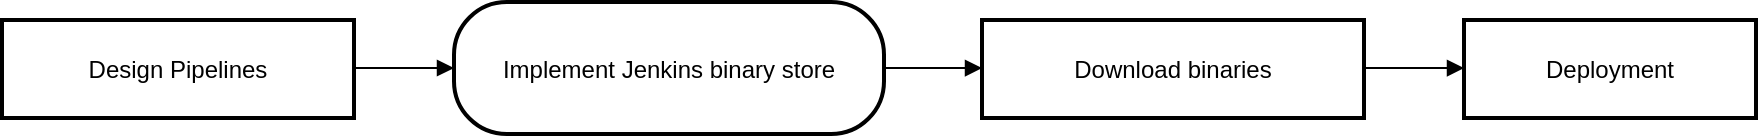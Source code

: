 <mxfile version="24.9.3">
  <diagram name="Page-1" id="2drURLh4SMOBB4MEjsB-">
    <mxGraphModel>
      <root>
        <mxCell id="0" />
        <mxCell id="1" parent="0" />
        <mxCell id="2" value="Design Pipelines" style="whiteSpace=wrap;strokeWidth=2;" vertex="1" parent="1">
          <mxGeometry x="8" y="17" width="176" height="49" as="geometry" />
        </mxCell>
        <mxCell id="3" value="Implement Jenkins binary store" style="rounded=1;arcSize=40;strokeWidth=2" vertex="1" parent="1">
          <mxGeometry x="234" y="8" width="215" height="66" as="geometry" />
        </mxCell>
        <mxCell id="4" value="Download binaries" style="whiteSpace=wrap;strokeWidth=2;" vertex="1" parent="1">
          <mxGeometry x="498" y="17" width="191" height="49" as="geometry" />
        </mxCell>
        <mxCell id="5" value="Deployment" style="whiteSpace=wrap;strokeWidth=2;" vertex="1" parent="1">
          <mxGeometry x="739" y="17" width="146" height="49" as="geometry" />
        </mxCell>
        <mxCell id="6" value="" style="curved=1;startArrow=none;endArrow=block;exitX=1;exitY=0.49;entryX=0;entryY=0.5;" edge="1" parent="1" source="2" target="3">
          <mxGeometry relative="1" as="geometry">
            <Array as="points" />
          </mxGeometry>
        </mxCell>
        <mxCell id="7" value="" style="curved=1;startArrow=none;endArrow=block;exitX=1;exitY=0.5;entryX=0;entryY=0.49;" edge="1" parent="1" source="3" target="4">
          <mxGeometry relative="1" as="geometry">
            <Array as="points" />
          </mxGeometry>
        </mxCell>
        <mxCell id="8" value="" style="curved=1;startArrow=none;endArrow=block;exitX=1;exitY=0.49;entryX=0;entryY=0.49;" edge="1" parent="1" source="4" target="5">
          <mxGeometry relative="1" as="geometry">
            <Array as="points" />
          </mxGeometry>
        </mxCell>
      </root>
    </mxGraphModel>
  </diagram>
</mxfile>
